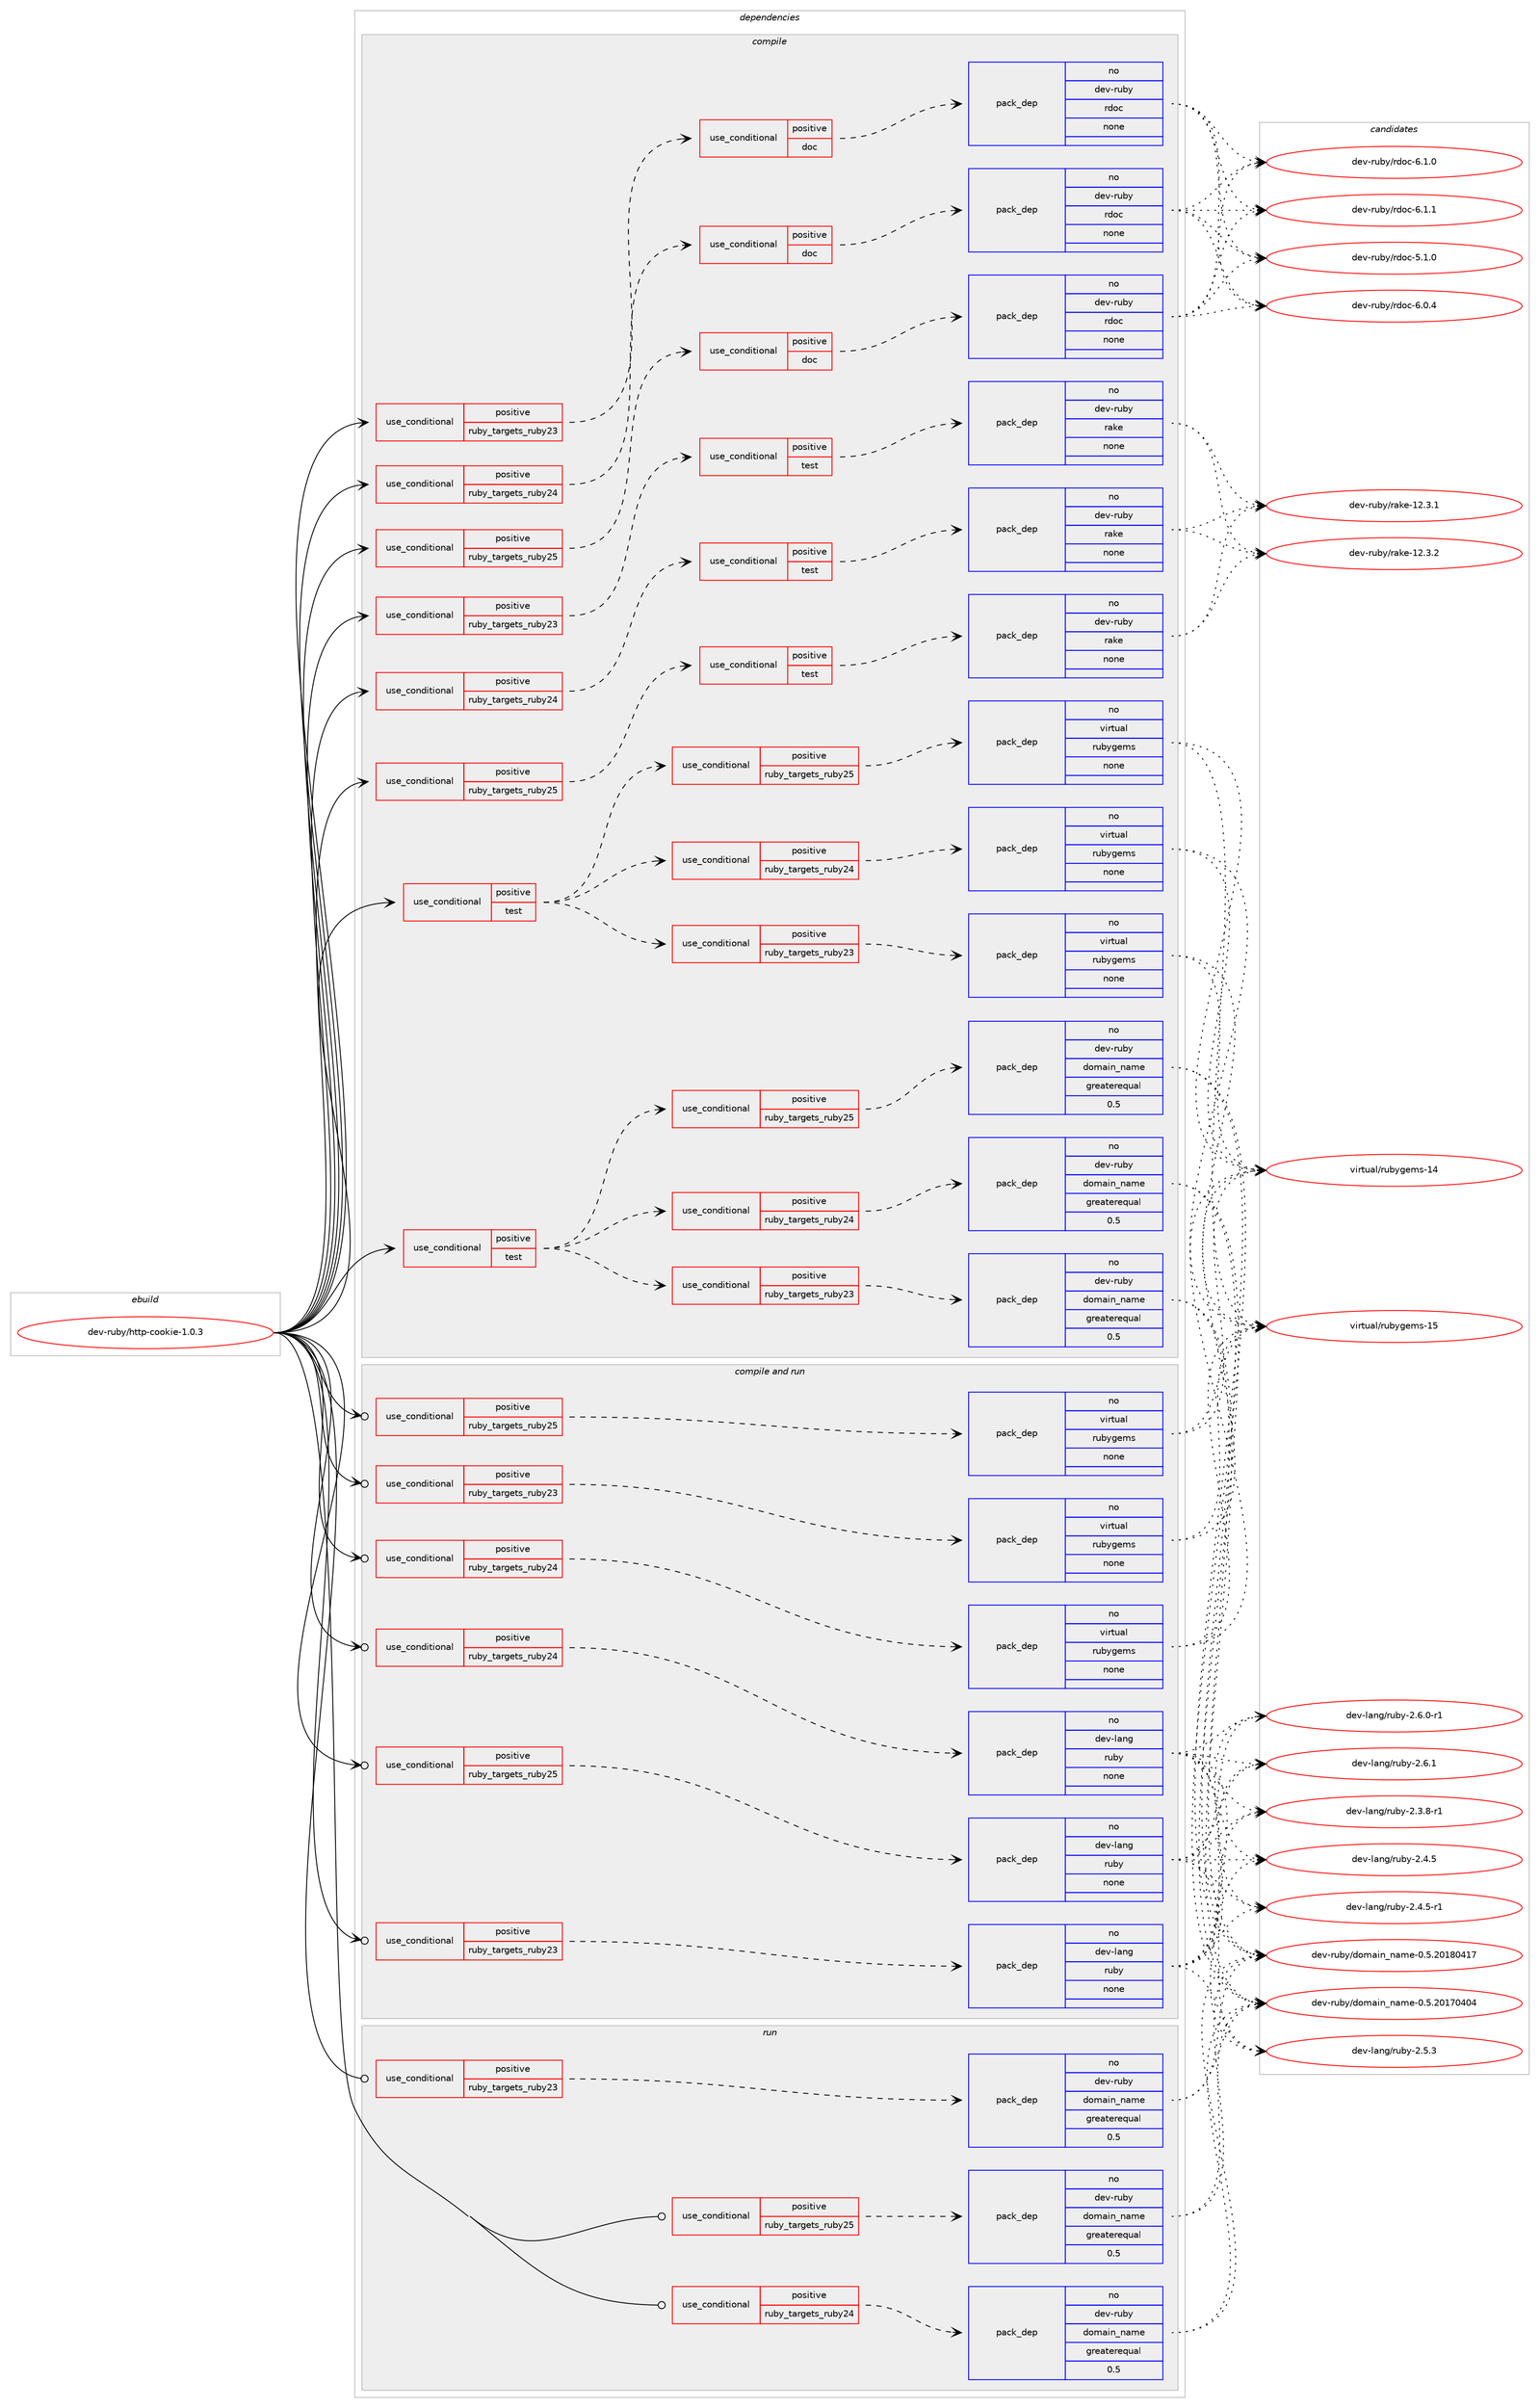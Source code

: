 digraph prolog {

# *************
# Graph options
# *************

newrank=true;
concentrate=true;
compound=true;
graph [rankdir=LR,fontname=Helvetica,fontsize=10,ranksep=1.5];#, ranksep=2.5, nodesep=0.2];
edge  [arrowhead=vee];
node  [fontname=Helvetica,fontsize=10];

# **********
# The ebuild
# **********

subgraph cluster_leftcol {
color=gray;
rank=same;
label=<<i>ebuild</i>>;
id [label="dev-ruby/http-cookie-1.0.3", color=red, width=4, href="../dev-ruby/http-cookie-1.0.3.svg"];
}

# ****************
# The dependencies
# ****************

subgraph cluster_midcol {
color=gray;
label=<<i>dependencies</i>>;
subgraph cluster_compile {
fillcolor="#eeeeee";
style=filled;
label=<<i>compile</i>>;
subgraph cond402375 {
dependency1498340 [label=<<TABLE BORDER="0" CELLBORDER="1" CELLSPACING="0" CELLPADDING="4"><TR><TD ROWSPAN="3" CELLPADDING="10">use_conditional</TD></TR><TR><TD>positive</TD></TR><TR><TD>ruby_targets_ruby23</TD></TR></TABLE>>, shape=none, color=red];
subgraph cond402376 {
dependency1498341 [label=<<TABLE BORDER="0" CELLBORDER="1" CELLSPACING="0" CELLPADDING="4"><TR><TD ROWSPAN="3" CELLPADDING="10">use_conditional</TD></TR><TR><TD>positive</TD></TR><TR><TD>doc</TD></TR></TABLE>>, shape=none, color=red];
subgraph pack1072514 {
dependency1498342 [label=<<TABLE BORDER="0" CELLBORDER="1" CELLSPACING="0" CELLPADDING="4" WIDTH="220"><TR><TD ROWSPAN="6" CELLPADDING="30">pack_dep</TD></TR><TR><TD WIDTH="110">no</TD></TR><TR><TD>dev-ruby</TD></TR><TR><TD>rdoc</TD></TR><TR><TD>none</TD></TR><TR><TD></TD></TR></TABLE>>, shape=none, color=blue];
}
dependency1498341:e -> dependency1498342:w [weight=20,style="dashed",arrowhead="vee"];
}
dependency1498340:e -> dependency1498341:w [weight=20,style="dashed",arrowhead="vee"];
}
id:e -> dependency1498340:w [weight=20,style="solid",arrowhead="vee"];
subgraph cond402377 {
dependency1498343 [label=<<TABLE BORDER="0" CELLBORDER="1" CELLSPACING="0" CELLPADDING="4"><TR><TD ROWSPAN="3" CELLPADDING="10">use_conditional</TD></TR><TR><TD>positive</TD></TR><TR><TD>ruby_targets_ruby23</TD></TR></TABLE>>, shape=none, color=red];
subgraph cond402378 {
dependency1498344 [label=<<TABLE BORDER="0" CELLBORDER="1" CELLSPACING="0" CELLPADDING="4"><TR><TD ROWSPAN="3" CELLPADDING="10">use_conditional</TD></TR><TR><TD>positive</TD></TR><TR><TD>test</TD></TR></TABLE>>, shape=none, color=red];
subgraph pack1072515 {
dependency1498345 [label=<<TABLE BORDER="0" CELLBORDER="1" CELLSPACING="0" CELLPADDING="4" WIDTH="220"><TR><TD ROWSPAN="6" CELLPADDING="30">pack_dep</TD></TR><TR><TD WIDTH="110">no</TD></TR><TR><TD>dev-ruby</TD></TR><TR><TD>rake</TD></TR><TR><TD>none</TD></TR><TR><TD></TD></TR></TABLE>>, shape=none, color=blue];
}
dependency1498344:e -> dependency1498345:w [weight=20,style="dashed",arrowhead="vee"];
}
dependency1498343:e -> dependency1498344:w [weight=20,style="dashed",arrowhead="vee"];
}
id:e -> dependency1498343:w [weight=20,style="solid",arrowhead="vee"];
subgraph cond402379 {
dependency1498346 [label=<<TABLE BORDER="0" CELLBORDER="1" CELLSPACING="0" CELLPADDING="4"><TR><TD ROWSPAN="3" CELLPADDING="10">use_conditional</TD></TR><TR><TD>positive</TD></TR><TR><TD>ruby_targets_ruby24</TD></TR></TABLE>>, shape=none, color=red];
subgraph cond402380 {
dependency1498347 [label=<<TABLE BORDER="0" CELLBORDER="1" CELLSPACING="0" CELLPADDING="4"><TR><TD ROWSPAN="3" CELLPADDING="10">use_conditional</TD></TR><TR><TD>positive</TD></TR><TR><TD>doc</TD></TR></TABLE>>, shape=none, color=red];
subgraph pack1072516 {
dependency1498348 [label=<<TABLE BORDER="0" CELLBORDER="1" CELLSPACING="0" CELLPADDING="4" WIDTH="220"><TR><TD ROWSPAN="6" CELLPADDING="30">pack_dep</TD></TR><TR><TD WIDTH="110">no</TD></TR><TR><TD>dev-ruby</TD></TR><TR><TD>rdoc</TD></TR><TR><TD>none</TD></TR><TR><TD></TD></TR></TABLE>>, shape=none, color=blue];
}
dependency1498347:e -> dependency1498348:w [weight=20,style="dashed",arrowhead="vee"];
}
dependency1498346:e -> dependency1498347:w [weight=20,style="dashed",arrowhead="vee"];
}
id:e -> dependency1498346:w [weight=20,style="solid",arrowhead="vee"];
subgraph cond402381 {
dependency1498349 [label=<<TABLE BORDER="0" CELLBORDER="1" CELLSPACING="0" CELLPADDING="4"><TR><TD ROWSPAN="3" CELLPADDING="10">use_conditional</TD></TR><TR><TD>positive</TD></TR><TR><TD>ruby_targets_ruby24</TD></TR></TABLE>>, shape=none, color=red];
subgraph cond402382 {
dependency1498350 [label=<<TABLE BORDER="0" CELLBORDER="1" CELLSPACING="0" CELLPADDING="4"><TR><TD ROWSPAN="3" CELLPADDING="10">use_conditional</TD></TR><TR><TD>positive</TD></TR><TR><TD>test</TD></TR></TABLE>>, shape=none, color=red];
subgraph pack1072517 {
dependency1498351 [label=<<TABLE BORDER="0" CELLBORDER="1" CELLSPACING="0" CELLPADDING="4" WIDTH="220"><TR><TD ROWSPAN="6" CELLPADDING="30">pack_dep</TD></TR><TR><TD WIDTH="110">no</TD></TR><TR><TD>dev-ruby</TD></TR><TR><TD>rake</TD></TR><TR><TD>none</TD></TR><TR><TD></TD></TR></TABLE>>, shape=none, color=blue];
}
dependency1498350:e -> dependency1498351:w [weight=20,style="dashed",arrowhead="vee"];
}
dependency1498349:e -> dependency1498350:w [weight=20,style="dashed",arrowhead="vee"];
}
id:e -> dependency1498349:w [weight=20,style="solid",arrowhead="vee"];
subgraph cond402383 {
dependency1498352 [label=<<TABLE BORDER="0" CELLBORDER="1" CELLSPACING="0" CELLPADDING="4"><TR><TD ROWSPAN="3" CELLPADDING="10">use_conditional</TD></TR><TR><TD>positive</TD></TR><TR><TD>ruby_targets_ruby25</TD></TR></TABLE>>, shape=none, color=red];
subgraph cond402384 {
dependency1498353 [label=<<TABLE BORDER="0" CELLBORDER="1" CELLSPACING="0" CELLPADDING="4"><TR><TD ROWSPAN="3" CELLPADDING="10">use_conditional</TD></TR><TR><TD>positive</TD></TR><TR><TD>doc</TD></TR></TABLE>>, shape=none, color=red];
subgraph pack1072518 {
dependency1498354 [label=<<TABLE BORDER="0" CELLBORDER="1" CELLSPACING="0" CELLPADDING="4" WIDTH="220"><TR><TD ROWSPAN="6" CELLPADDING="30">pack_dep</TD></TR><TR><TD WIDTH="110">no</TD></TR><TR><TD>dev-ruby</TD></TR><TR><TD>rdoc</TD></TR><TR><TD>none</TD></TR><TR><TD></TD></TR></TABLE>>, shape=none, color=blue];
}
dependency1498353:e -> dependency1498354:w [weight=20,style="dashed",arrowhead="vee"];
}
dependency1498352:e -> dependency1498353:w [weight=20,style="dashed",arrowhead="vee"];
}
id:e -> dependency1498352:w [weight=20,style="solid",arrowhead="vee"];
subgraph cond402385 {
dependency1498355 [label=<<TABLE BORDER="0" CELLBORDER="1" CELLSPACING="0" CELLPADDING="4"><TR><TD ROWSPAN="3" CELLPADDING="10">use_conditional</TD></TR><TR><TD>positive</TD></TR><TR><TD>ruby_targets_ruby25</TD></TR></TABLE>>, shape=none, color=red];
subgraph cond402386 {
dependency1498356 [label=<<TABLE BORDER="0" CELLBORDER="1" CELLSPACING="0" CELLPADDING="4"><TR><TD ROWSPAN="3" CELLPADDING="10">use_conditional</TD></TR><TR><TD>positive</TD></TR><TR><TD>test</TD></TR></TABLE>>, shape=none, color=red];
subgraph pack1072519 {
dependency1498357 [label=<<TABLE BORDER="0" CELLBORDER="1" CELLSPACING="0" CELLPADDING="4" WIDTH="220"><TR><TD ROWSPAN="6" CELLPADDING="30">pack_dep</TD></TR><TR><TD WIDTH="110">no</TD></TR><TR><TD>dev-ruby</TD></TR><TR><TD>rake</TD></TR><TR><TD>none</TD></TR><TR><TD></TD></TR></TABLE>>, shape=none, color=blue];
}
dependency1498356:e -> dependency1498357:w [weight=20,style="dashed",arrowhead="vee"];
}
dependency1498355:e -> dependency1498356:w [weight=20,style="dashed",arrowhead="vee"];
}
id:e -> dependency1498355:w [weight=20,style="solid",arrowhead="vee"];
subgraph cond402387 {
dependency1498358 [label=<<TABLE BORDER="0" CELLBORDER="1" CELLSPACING="0" CELLPADDING="4"><TR><TD ROWSPAN="3" CELLPADDING="10">use_conditional</TD></TR><TR><TD>positive</TD></TR><TR><TD>test</TD></TR></TABLE>>, shape=none, color=red];
subgraph cond402388 {
dependency1498359 [label=<<TABLE BORDER="0" CELLBORDER="1" CELLSPACING="0" CELLPADDING="4"><TR><TD ROWSPAN="3" CELLPADDING="10">use_conditional</TD></TR><TR><TD>positive</TD></TR><TR><TD>ruby_targets_ruby23</TD></TR></TABLE>>, shape=none, color=red];
subgraph pack1072520 {
dependency1498360 [label=<<TABLE BORDER="0" CELLBORDER="1" CELLSPACING="0" CELLPADDING="4" WIDTH="220"><TR><TD ROWSPAN="6" CELLPADDING="30">pack_dep</TD></TR><TR><TD WIDTH="110">no</TD></TR><TR><TD>dev-ruby</TD></TR><TR><TD>domain_name</TD></TR><TR><TD>greaterequal</TD></TR><TR><TD>0.5</TD></TR></TABLE>>, shape=none, color=blue];
}
dependency1498359:e -> dependency1498360:w [weight=20,style="dashed",arrowhead="vee"];
}
dependency1498358:e -> dependency1498359:w [weight=20,style="dashed",arrowhead="vee"];
subgraph cond402389 {
dependency1498361 [label=<<TABLE BORDER="0" CELLBORDER="1" CELLSPACING="0" CELLPADDING="4"><TR><TD ROWSPAN="3" CELLPADDING="10">use_conditional</TD></TR><TR><TD>positive</TD></TR><TR><TD>ruby_targets_ruby24</TD></TR></TABLE>>, shape=none, color=red];
subgraph pack1072521 {
dependency1498362 [label=<<TABLE BORDER="0" CELLBORDER="1" CELLSPACING="0" CELLPADDING="4" WIDTH="220"><TR><TD ROWSPAN="6" CELLPADDING="30">pack_dep</TD></TR><TR><TD WIDTH="110">no</TD></TR><TR><TD>dev-ruby</TD></TR><TR><TD>domain_name</TD></TR><TR><TD>greaterequal</TD></TR><TR><TD>0.5</TD></TR></TABLE>>, shape=none, color=blue];
}
dependency1498361:e -> dependency1498362:w [weight=20,style="dashed",arrowhead="vee"];
}
dependency1498358:e -> dependency1498361:w [weight=20,style="dashed",arrowhead="vee"];
subgraph cond402390 {
dependency1498363 [label=<<TABLE BORDER="0" CELLBORDER="1" CELLSPACING="0" CELLPADDING="4"><TR><TD ROWSPAN="3" CELLPADDING="10">use_conditional</TD></TR><TR><TD>positive</TD></TR><TR><TD>ruby_targets_ruby25</TD></TR></TABLE>>, shape=none, color=red];
subgraph pack1072522 {
dependency1498364 [label=<<TABLE BORDER="0" CELLBORDER="1" CELLSPACING="0" CELLPADDING="4" WIDTH="220"><TR><TD ROWSPAN="6" CELLPADDING="30">pack_dep</TD></TR><TR><TD WIDTH="110">no</TD></TR><TR><TD>dev-ruby</TD></TR><TR><TD>domain_name</TD></TR><TR><TD>greaterequal</TD></TR><TR><TD>0.5</TD></TR></TABLE>>, shape=none, color=blue];
}
dependency1498363:e -> dependency1498364:w [weight=20,style="dashed",arrowhead="vee"];
}
dependency1498358:e -> dependency1498363:w [weight=20,style="dashed",arrowhead="vee"];
}
id:e -> dependency1498358:w [weight=20,style="solid",arrowhead="vee"];
subgraph cond402391 {
dependency1498365 [label=<<TABLE BORDER="0" CELLBORDER="1" CELLSPACING="0" CELLPADDING="4"><TR><TD ROWSPAN="3" CELLPADDING="10">use_conditional</TD></TR><TR><TD>positive</TD></TR><TR><TD>test</TD></TR></TABLE>>, shape=none, color=red];
subgraph cond402392 {
dependency1498366 [label=<<TABLE BORDER="0" CELLBORDER="1" CELLSPACING="0" CELLPADDING="4"><TR><TD ROWSPAN="3" CELLPADDING="10">use_conditional</TD></TR><TR><TD>positive</TD></TR><TR><TD>ruby_targets_ruby23</TD></TR></TABLE>>, shape=none, color=red];
subgraph pack1072523 {
dependency1498367 [label=<<TABLE BORDER="0" CELLBORDER="1" CELLSPACING="0" CELLPADDING="4" WIDTH="220"><TR><TD ROWSPAN="6" CELLPADDING="30">pack_dep</TD></TR><TR><TD WIDTH="110">no</TD></TR><TR><TD>virtual</TD></TR><TR><TD>rubygems</TD></TR><TR><TD>none</TD></TR><TR><TD></TD></TR></TABLE>>, shape=none, color=blue];
}
dependency1498366:e -> dependency1498367:w [weight=20,style="dashed",arrowhead="vee"];
}
dependency1498365:e -> dependency1498366:w [weight=20,style="dashed",arrowhead="vee"];
subgraph cond402393 {
dependency1498368 [label=<<TABLE BORDER="0" CELLBORDER="1" CELLSPACING="0" CELLPADDING="4"><TR><TD ROWSPAN="3" CELLPADDING="10">use_conditional</TD></TR><TR><TD>positive</TD></TR><TR><TD>ruby_targets_ruby24</TD></TR></TABLE>>, shape=none, color=red];
subgraph pack1072524 {
dependency1498369 [label=<<TABLE BORDER="0" CELLBORDER="1" CELLSPACING="0" CELLPADDING="4" WIDTH="220"><TR><TD ROWSPAN="6" CELLPADDING="30">pack_dep</TD></TR><TR><TD WIDTH="110">no</TD></TR><TR><TD>virtual</TD></TR><TR><TD>rubygems</TD></TR><TR><TD>none</TD></TR><TR><TD></TD></TR></TABLE>>, shape=none, color=blue];
}
dependency1498368:e -> dependency1498369:w [weight=20,style="dashed",arrowhead="vee"];
}
dependency1498365:e -> dependency1498368:w [weight=20,style="dashed",arrowhead="vee"];
subgraph cond402394 {
dependency1498370 [label=<<TABLE BORDER="0" CELLBORDER="1" CELLSPACING="0" CELLPADDING="4"><TR><TD ROWSPAN="3" CELLPADDING="10">use_conditional</TD></TR><TR><TD>positive</TD></TR><TR><TD>ruby_targets_ruby25</TD></TR></TABLE>>, shape=none, color=red];
subgraph pack1072525 {
dependency1498371 [label=<<TABLE BORDER="0" CELLBORDER="1" CELLSPACING="0" CELLPADDING="4" WIDTH="220"><TR><TD ROWSPAN="6" CELLPADDING="30">pack_dep</TD></TR><TR><TD WIDTH="110">no</TD></TR><TR><TD>virtual</TD></TR><TR><TD>rubygems</TD></TR><TR><TD>none</TD></TR><TR><TD></TD></TR></TABLE>>, shape=none, color=blue];
}
dependency1498370:e -> dependency1498371:w [weight=20,style="dashed",arrowhead="vee"];
}
dependency1498365:e -> dependency1498370:w [weight=20,style="dashed",arrowhead="vee"];
}
id:e -> dependency1498365:w [weight=20,style="solid",arrowhead="vee"];
}
subgraph cluster_compileandrun {
fillcolor="#eeeeee";
style=filled;
label=<<i>compile and run</i>>;
subgraph cond402395 {
dependency1498372 [label=<<TABLE BORDER="0" CELLBORDER="1" CELLSPACING="0" CELLPADDING="4"><TR><TD ROWSPAN="3" CELLPADDING="10">use_conditional</TD></TR><TR><TD>positive</TD></TR><TR><TD>ruby_targets_ruby23</TD></TR></TABLE>>, shape=none, color=red];
subgraph pack1072526 {
dependency1498373 [label=<<TABLE BORDER="0" CELLBORDER="1" CELLSPACING="0" CELLPADDING="4" WIDTH="220"><TR><TD ROWSPAN="6" CELLPADDING="30">pack_dep</TD></TR><TR><TD WIDTH="110">no</TD></TR><TR><TD>dev-lang</TD></TR><TR><TD>ruby</TD></TR><TR><TD>none</TD></TR><TR><TD></TD></TR></TABLE>>, shape=none, color=blue];
}
dependency1498372:e -> dependency1498373:w [weight=20,style="dashed",arrowhead="vee"];
}
id:e -> dependency1498372:w [weight=20,style="solid",arrowhead="odotvee"];
subgraph cond402396 {
dependency1498374 [label=<<TABLE BORDER="0" CELLBORDER="1" CELLSPACING="0" CELLPADDING="4"><TR><TD ROWSPAN="3" CELLPADDING="10">use_conditional</TD></TR><TR><TD>positive</TD></TR><TR><TD>ruby_targets_ruby23</TD></TR></TABLE>>, shape=none, color=red];
subgraph pack1072527 {
dependency1498375 [label=<<TABLE BORDER="0" CELLBORDER="1" CELLSPACING="0" CELLPADDING="4" WIDTH="220"><TR><TD ROWSPAN="6" CELLPADDING="30">pack_dep</TD></TR><TR><TD WIDTH="110">no</TD></TR><TR><TD>virtual</TD></TR><TR><TD>rubygems</TD></TR><TR><TD>none</TD></TR><TR><TD></TD></TR></TABLE>>, shape=none, color=blue];
}
dependency1498374:e -> dependency1498375:w [weight=20,style="dashed",arrowhead="vee"];
}
id:e -> dependency1498374:w [weight=20,style="solid",arrowhead="odotvee"];
subgraph cond402397 {
dependency1498376 [label=<<TABLE BORDER="0" CELLBORDER="1" CELLSPACING="0" CELLPADDING="4"><TR><TD ROWSPAN="3" CELLPADDING="10">use_conditional</TD></TR><TR><TD>positive</TD></TR><TR><TD>ruby_targets_ruby24</TD></TR></TABLE>>, shape=none, color=red];
subgraph pack1072528 {
dependency1498377 [label=<<TABLE BORDER="0" CELLBORDER="1" CELLSPACING="0" CELLPADDING="4" WIDTH="220"><TR><TD ROWSPAN="6" CELLPADDING="30">pack_dep</TD></TR><TR><TD WIDTH="110">no</TD></TR><TR><TD>dev-lang</TD></TR><TR><TD>ruby</TD></TR><TR><TD>none</TD></TR><TR><TD></TD></TR></TABLE>>, shape=none, color=blue];
}
dependency1498376:e -> dependency1498377:w [weight=20,style="dashed",arrowhead="vee"];
}
id:e -> dependency1498376:w [weight=20,style="solid",arrowhead="odotvee"];
subgraph cond402398 {
dependency1498378 [label=<<TABLE BORDER="0" CELLBORDER="1" CELLSPACING="0" CELLPADDING="4"><TR><TD ROWSPAN="3" CELLPADDING="10">use_conditional</TD></TR><TR><TD>positive</TD></TR><TR><TD>ruby_targets_ruby24</TD></TR></TABLE>>, shape=none, color=red];
subgraph pack1072529 {
dependency1498379 [label=<<TABLE BORDER="0" CELLBORDER="1" CELLSPACING="0" CELLPADDING="4" WIDTH="220"><TR><TD ROWSPAN="6" CELLPADDING="30">pack_dep</TD></TR><TR><TD WIDTH="110">no</TD></TR><TR><TD>virtual</TD></TR><TR><TD>rubygems</TD></TR><TR><TD>none</TD></TR><TR><TD></TD></TR></TABLE>>, shape=none, color=blue];
}
dependency1498378:e -> dependency1498379:w [weight=20,style="dashed",arrowhead="vee"];
}
id:e -> dependency1498378:w [weight=20,style="solid",arrowhead="odotvee"];
subgraph cond402399 {
dependency1498380 [label=<<TABLE BORDER="0" CELLBORDER="1" CELLSPACING="0" CELLPADDING="4"><TR><TD ROWSPAN="3" CELLPADDING="10">use_conditional</TD></TR><TR><TD>positive</TD></TR><TR><TD>ruby_targets_ruby25</TD></TR></TABLE>>, shape=none, color=red];
subgraph pack1072530 {
dependency1498381 [label=<<TABLE BORDER="0" CELLBORDER="1" CELLSPACING="0" CELLPADDING="4" WIDTH="220"><TR><TD ROWSPAN="6" CELLPADDING="30">pack_dep</TD></TR><TR><TD WIDTH="110">no</TD></TR><TR><TD>dev-lang</TD></TR><TR><TD>ruby</TD></TR><TR><TD>none</TD></TR><TR><TD></TD></TR></TABLE>>, shape=none, color=blue];
}
dependency1498380:e -> dependency1498381:w [weight=20,style="dashed",arrowhead="vee"];
}
id:e -> dependency1498380:w [weight=20,style="solid",arrowhead="odotvee"];
subgraph cond402400 {
dependency1498382 [label=<<TABLE BORDER="0" CELLBORDER="1" CELLSPACING="0" CELLPADDING="4"><TR><TD ROWSPAN="3" CELLPADDING="10">use_conditional</TD></TR><TR><TD>positive</TD></TR><TR><TD>ruby_targets_ruby25</TD></TR></TABLE>>, shape=none, color=red];
subgraph pack1072531 {
dependency1498383 [label=<<TABLE BORDER="0" CELLBORDER="1" CELLSPACING="0" CELLPADDING="4" WIDTH="220"><TR><TD ROWSPAN="6" CELLPADDING="30">pack_dep</TD></TR><TR><TD WIDTH="110">no</TD></TR><TR><TD>virtual</TD></TR><TR><TD>rubygems</TD></TR><TR><TD>none</TD></TR><TR><TD></TD></TR></TABLE>>, shape=none, color=blue];
}
dependency1498382:e -> dependency1498383:w [weight=20,style="dashed",arrowhead="vee"];
}
id:e -> dependency1498382:w [weight=20,style="solid",arrowhead="odotvee"];
}
subgraph cluster_run {
fillcolor="#eeeeee";
style=filled;
label=<<i>run</i>>;
subgraph cond402401 {
dependency1498384 [label=<<TABLE BORDER="0" CELLBORDER="1" CELLSPACING="0" CELLPADDING="4"><TR><TD ROWSPAN="3" CELLPADDING="10">use_conditional</TD></TR><TR><TD>positive</TD></TR><TR><TD>ruby_targets_ruby23</TD></TR></TABLE>>, shape=none, color=red];
subgraph pack1072532 {
dependency1498385 [label=<<TABLE BORDER="0" CELLBORDER="1" CELLSPACING="0" CELLPADDING="4" WIDTH="220"><TR><TD ROWSPAN="6" CELLPADDING="30">pack_dep</TD></TR><TR><TD WIDTH="110">no</TD></TR><TR><TD>dev-ruby</TD></TR><TR><TD>domain_name</TD></TR><TR><TD>greaterequal</TD></TR><TR><TD>0.5</TD></TR></TABLE>>, shape=none, color=blue];
}
dependency1498384:e -> dependency1498385:w [weight=20,style="dashed",arrowhead="vee"];
}
id:e -> dependency1498384:w [weight=20,style="solid",arrowhead="odot"];
subgraph cond402402 {
dependency1498386 [label=<<TABLE BORDER="0" CELLBORDER="1" CELLSPACING="0" CELLPADDING="4"><TR><TD ROWSPAN="3" CELLPADDING="10">use_conditional</TD></TR><TR><TD>positive</TD></TR><TR><TD>ruby_targets_ruby24</TD></TR></TABLE>>, shape=none, color=red];
subgraph pack1072533 {
dependency1498387 [label=<<TABLE BORDER="0" CELLBORDER="1" CELLSPACING="0" CELLPADDING="4" WIDTH="220"><TR><TD ROWSPAN="6" CELLPADDING="30">pack_dep</TD></TR><TR><TD WIDTH="110">no</TD></TR><TR><TD>dev-ruby</TD></TR><TR><TD>domain_name</TD></TR><TR><TD>greaterequal</TD></TR><TR><TD>0.5</TD></TR></TABLE>>, shape=none, color=blue];
}
dependency1498386:e -> dependency1498387:w [weight=20,style="dashed",arrowhead="vee"];
}
id:e -> dependency1498386:w [weight=20,style="solid",arrowhead="odot"];
subgraph cond402403 {
dependency1498388 [label=<<TABLE BORDER="0" CELLBORDER="1" CELLSPACING="0" CELLPADDING="4"><TR><TD ROWSPAN="3" CELLPADDING="10">use_conditional</TD></TR><TR><TD>positive</TD></TR><TR><TD>ruby_targets_ruby25</TD></TR></TABLE>>, shape=none, color=red];
subgraph pack1072534 {
dependency1498389 [label=<<TABLE BORDER="0" CELLBORDER="1" CELLSPACING="0" CELLPADDING="4" WIDTH="220"><TR><TD ROWSPAN="6" CELLPADDING="30">pack_dep</TD></TR><TR><TD WIDTH="110">no</TD></TR><TR><TD>dev-ruby</TD></TR><TR><TD>domain_name</TD></TR><TR><TD>greaterequal</TD></TR><TR><TD>0.5</TD></TR></TABLE>>, shape=none, color=blue];
}
dependency1498388:e -> dependency1498389:w [weight=20,style="dashed",arrowhead="vee"];
}
id:e -> dependency1498388:w [weight=20,style="solid",arrowhead="odot"];
}
}

# **************
# The candidates
# **************

subgraph cluster_choices {
rank=same;
color=gray;
label=<<i>candidates</i>>;

subgraph choice1072514 {
color=black;
nodesep=1;
choice10010111845114117981214711410011199455346494648 [label="dev-ruby/rdoc-5.1.0", color=red, width=4,href="../dev-ruby/rdoc-5.1.0.svg"];
choice10010111845114117981214711410011199455446484652 [label="dev-ruby/rdoc-6.0.4", color=red, width=4,href="../dev-ruby/rdoc-6.0.4.svg"];
choice10010111845114117981214711410011199455446494648 [label="dev-ruby/rdoc-6.1.0", color=red, width=4,href="../dev-ruby/rdoc-6.1.0.svg"];
choice10010111845114117981214711410011199455446494649 [label="dev-ruby/rdoc-6.1.1", color=red, width=4,href="../dev-ruby/rdoc-6.1.1.svg"];
dependency1498342:e -> choice10010111845114117981214711410011199455346494648:w [style=dotted,weight="100"];
dependency1498342:e -> choice10010111845114117981214711410011199455446484652:w [style=dotted,weight="100"];
dependency1498342:e -> choice10010111845114117981214711410011199455446494648:w [style=dotted,weight="100"];
dependency1498342:e -> choice10010111845114117981214711410011199455446494649:w [style=dotted,weight="100"];
}
subgraph choice1072515 {
color=black;
nodesep=1;
choice1001011184511411798121471149710710145495046514649 [label="dev-ruby/rake-12.3.1", color=red, width=4,href="../dev-ruby/rake-12.3.1.svg"];
choice1001011184511411798121471149710710145495046514650 [label="dev-ruby/rake-12.3.2", color=red, width=4,href="../dev-ruby/rake-12.3.2.svg"];
dependency1498345:e -> choice1001011184511411798121471149710710145495046514649:w [style=dotted,weight="100"];
dependency1498345:e -> choice1001011184511411798121471149710710145495046514650:w [style=dotted,weight="100"];
}
subgraph choice1072516 {
color=black;
nodesep=1;
choice10010111845114117981214711410011199455346494648 [label="dev-ruby/rdoc-5.1.0", color=red, width=4,href="../dev-ruby/rdoc-5.1.0.svg"];
choice10010111845114117981214711410011199455446484652 [label="dev-ruby/rdoc-6.0.4", color=red, width=4,href="../dev-ruby/rdoc-6.0.4.svg"];
choice10010111845114117981214711410011199455446494648 [label="dev-ruby/rdoc-6.1.0", color=red, width=4,href="../dev-ruby/rdoc-6.1.0.svg"];
choice10010111845114117981214711410011199455446494649 [label="dev-ruby/rdoc-6.1.1", color=red, width=4,href="../dev-ruby/rdoc-6.1.1.svg"];
dependency1498348:e -> choice10010111845114117981214711410011199455346494648:w [style=dotted,weight="100"];
dependency1498348:e -> choice10010111845114117981214711410011199455446484652:w [style=dotted,weight="100"];
dependency1498348:e -> choice10010111845114117981214711410011199455446494648:w [style=dotted,weight="100"];
dependency1498348:e -> choice10010111845114117981214711410011199455446494649:w [style=dotted,weight="100"];
}
subgraph choice1072517 {
color=black;
nodesep=1;
choice1001011184511411798121471149710710145495046514649 [label="dev-ruby/rake-12.3.1", color=red, width=4,href="../dev-ruby/rake-12.3.1.svg"];
choice1001011184511411798121471149710710145495046514650 [label="dev-ruby/rake-12.3.2", color=red, width=4,href="../dev-ruby/rake-12.3.2.svg"];
dependency1498351:e -> choice1001011184511411798121471149710710145495046514649:w [style=dotted,weight="100"];
dependency1498351:e -> choice1001011184511411798121471149710710145495046514650:w [style=dotted,weight="100"];
}
subgraph choice1072518 {
color=black;
nodesep=1;
choice10010111845114117981214711410011199455346494648 [label="dev-ruby/rdoc-5.1.0", color=red, width=4,href="../dev-ruby/rdoc-5.1.0.svg"];
choice10010111845114117981214711410011199455446484652 [label="dev-ruby/rdoc-6.0.4", color=red, width=4,href="../dev-ruby/rdoc-6.0.4.svg"];
choice10010111845114117981214711410011199455446494648 [label="dev-ruby/rdoc-6.1.0", color=red, width=4,href="../dev-ruby/rdoc-6.1.0.svg"];
choice10010111845114117981214711410011199455446494649 [label="dev-ruby/rdoc-6.1.1", color=red, width=4,href="../dev-ruby/rdoc-6.1.1.svg"];
dependency1498354:e -> choice10010111845114117981214711410011199455346494648:w [style=dotted,weight="100"];
dependency1498354:e -> choice10010111845114117981214711410011199455446484652:w [style=dotted,weight="100"];
dependency1498354:e -> choice10010111845114117981214711410011199455446494648:w [style=dotted,weight="100"];
dependency1498354:e -> choice10010111845114117981214711410011199455446494649:w [style=dotted,weight="100"];
}
subgraph choice1072519 {
color=black;
nodesep=1;
choice1001011184511411798121471149710710145495046514649 [label="dev-ruby/rake-12.3.1", color=red, width=4,href="../dev-ruby/rake-12.3.1.svg"];
choice1001011184511411798121471149710710145495046514650 [label="dev-ruby/rake-12.3.2", color=red, width=4,href="../dev-ruby/rake-12.3.2.svg"];
dependency1498357:e -> choice1001011184511411798121471149710710145495046514649:w [style=dotted,weight="100"];
dependency1498357:e -> choice1001011184511411798121471149710710145495046514650:w [style=dotted,weight="100"];
}
subgraph choice1072520 {
color=black;
nodesep=1;
choice10010111845114117981214710011110997105110951109710910145484653465048495548524852 [label="dev-ruby/domain_name-0.5.20170404", color=red, width=4,href="../dev-ruby/domain_name-0.5.20170404.svg"];
choice10010111845114117981214710011110997105110951109710910145484653465048495648524955 [label="dev-ruby/domain_name-0.5.20180417", color=red, width=4,href="../dev-ruby/domain_name-0.5.20180417.svg"];
dependency1498360:e -> choice10010111845114117981214710011110997105110951109710910145484653465048495548524852:w [style=dotted,weight="100"];
dependency1498360:e -> choice10010111845114117981214710011110997105110951109710910145484653465048495648524955:w [style=dotted,weight="100"];
}
subgraph choice1072521 {
color=black;
nodesep=1;
choice10010111845114117981214710011110997105110951109710910145484653465048495548524852 [label="dev-ruby/domain_name-0.5.20170404", color=red, width=4,href="../dev-ruby/domain_name-0.5.20170404.svg"];
choice10010111845114117981214710011110997105110951109710910145484653465048495648524955 [label="dev-ruby/domain_name-0.5.20180417", color=red, width=4,href="../dev-ruby/domain_name-0.5.20180417.svg"];
dependency1498362:e -> choice10010111845114117981214710011110997105110951109710910145484653465048495548524852:w [style=dotted,weight="100"];
dependency1498362:e -> choice10010111845114117981214710011110997105110951109710910145484653465048495648524955:w [style=dotted,weight="100"];
}
subgraph choice1072522 {
color=black;
nodesep=1;
choice10010111845114117981214710011110997105110951109710910145484653465048495548524852 [label="dev-ruby/domain_name-0.5.20170404", color=red, width=4,href="../dev-ruby/domain_name-0.5.20170404.svg"];
choice10010111845114117981214710011110997105110951109710910145484653465048495648524955 [label="dev-ruby/domain_name-0.5.20180417", color=red, width=4,href="../dev-ruby/domain_name-0.5.20180417.svg"];
dependency1498364:e -> choice10010111845114117981214710011110997105110951109710910145484653465048495548524852:w [style=dotted,weight="100"];
dependency1498364:e -> choice10010111845114117981214710011110997105110951109710910145484653465048495648524955:w [style=dotted,weight="100"];
}
subgraph choice1072523 {
color=black;
nodesep=1;
choice118105114116117971084711411798121103101109115454952 [label="virtual/rubygems-14", color=red, width=4,href="../virtual/rubygems-14.svg"];
choice118105114116117971084711411798121103101109115454953 [label="virtual/rubygems-15", color=red, width=4,href="../virtual/rubygems-15.svg"];
dependency1498367:e -> choice118105114116117971084711411798121103101109115454952:w [style=dotted,weight="100"];
dependency1498367:e -> choice118105114116117971084711411798121103101109115454953:w [style=dotted,weight="100"];
}
subgraph choice1072524 {
color=black;
nodesep=1;
choice118105114116117971084711411798121103101109115454952 [label="virtual/rubygems-14", color=red, width=4,href="../virtual/rubygems-14.svg"];
choice118105114116117971084711411798121103101109115454953 [label="virtual/rubygems-15", color=red, width=4,href="../virtual/rubygems-15.svg"];
dependency1498369:e -> choice118105114116117971084711411798121103101109115454952:w [style=dotted,weight="100"];
dependency1498369:e -> choice118105114116117971084711411798121103101109115454953:w [style=dotted,weight="100"];
}
subgraph choice1072525 {
color=black;
nodesep=1;
choice118105114116117971084711411798121103101109115454952 [label="virtual/rubygems-14", color=red, width=4,href="../virtual/rubygems-14.svg"];
choice118105114116117971084711411798121103101109115454953 [label="virtual/rubygems-15", color=red, width=4,href="../virtual/rubygems-15.svg"];
dependency1498371:e -> choice118105114116117971084711411798121103101109115454952:w [style=dotted,weight="100"];
dependency1498371:e -> choice118105114116117971084711411798121103101109115454953:w [style=dotted,weight="100"];
}
subgraph choice1072526 {
color=black;
nodesep=1;
choice100101118451089711010347114117981214550465146564511449 [label="dev-lang/ruby-2.3.8-r1", color=red, width=4,href="../dev-lang/ruby-2.3.8-r1.svg"];
choice10010111845108971101034711411798121455046524653 [label="dev-lang/ruby-2.4.5", color=red, width=4,href="../dev-lang/ruby-2.4.5.svg"];
choice100101118451089711010347114117981214550465246534511449 [label="dev-lang/ruby-2.4.5-r1", color=red, width=4,href="../dev-lang/ruby-2.4.5-r1.svg"];
choice10010111845108971101034711411798121455046534651 [label="dev-lang/ruby-2.5.3", color=red, width=4,href="../dev-lang/ruby-2.5.3.svg"];
choice100101118451089711010347114117981214550465446484511449 [label="dev-lang/ruby-2.6.0-r1", color=red, width=4,href="../dev-lang/ruby-2.6.0-r1.svg"];
choice10010111845108971101034711411798121455046544649 [label="dev-lang/ruby-2.6.1", color=red, width=4,href="../dev-lang/ruby-2.6.1.svg"];
dependency1498373:e -> choice100101118451089711010347114117981214550465146564511449:w [style=dotted,weight="100"];
dependency1498373:e -> choice10010111845108971101034711411798121455046524653:w [style=dotted,weight="100"];
dependency1498373:e -> choice100101118451089711010347114117981214550465246534511449:w [style=dotted,weight="100"];
dependency1498373:e -> choice10010111845108971101034711411798121455046534651:w [style=dotted,weight="100"];
dependency1498373:e -> choice100101118451089711010347114117981214550465446484511449:w [style=dotted,weight="100"];
dependency1498373:e -> choice10010111845108971101034711411798121455046544649:w [style=dotted,weight="100"];
}
subgraph choice1072527 {
color=black;
nodesep=1;
choice118105114116117971084711411798121103101109115454952 [label="virtual/rubygems-14", color=red, width=4,href="../virtual/rubygems-14.svg"];
choice118105114116117971084711411798121103101109115454953 [label="virtual/rubygems-15", color=red, width=4,href="../virtual/rubygems-15.svg"];
dependency1498375:e -> choice118105114116117971084711411798121103101109115454952:w [style=dotted,weight="100"];
dependency1498375:e -> choice118105114116117971084711411798121103101109115454953:w [style=dotted,weight="100"];
}
subgraph choice1072528 {
color=black;
nodesep=1;
choice100101118451089711010347114117981214550465146564511449 [label="dev-lang/ruby-2.3.8-r1", color=red, width=4,href="../dev-lang/ruby-2.3.8-r1.svg"];
choice10010111845108971101034711411798121455046524653 [label="dev-lang/ruby-2.4.5", color=red, width=4,href="../dev-lang/ruby-2.4.5.svg"];
choice100101118451089711010347114117981214550465246534511449 [label="dev-lang/ruby-2.4.5-r1", color=red, width=4,href="../dev-lang/ruby-2.4.5-r1.svg"];
choice10010111845108971101034711411798121455046534651 [label="dev-lang/ruby-2.5.3", color=red, width=4,href="../dev-lang/ruby-2.5.3.svg"];
choice100101118451089711010347114117981214550465446484511449 [label="dev-lang/ruby-2.6.0-r1", color=red, width=4,href="../dev-lang/ruby-2.6.0-r1.svg"];
choice10010111845108971101034711411798121455046544649 [label="dev-lang/ruby-2.6.1", color=red, width=4,href="../dev-lang/ruby-2.6.1.svg"];
dependency1498377:e -> choice100101118451089711010347114117981214550465146564511449:w [style=dotted,weight="100"];
dependency1498377:e -> choice10010111845108971101034711411798121455046524653:w [style=dotted,weight="100"];
dependency1498377:e -> choice100101118451089711010347114117981214550465246534511449:w [style=dotted,weight="100"];
dependency1498377:e -> choice10010111845108971101034711411798121455046534651:w [style=dotted,weight="100"];
dependency1498377:e -> choice100101118451089711010347114117981214550465446484511449:w [style=dotted,weight="100"];
dependency1498377:e -> choice10010111845108971101034711411798121455046544649:w [style=dotted,weight="100"];
}
subgraph choice1072529 {
color=black;
nodesep=1;
choice118105114116117971084711411798121103101109115454952 [label="virtual/rubygems-14", color=red, width=4,href="../virtual/rubygems-14.svg"];
choice118105114116117971084711411798121103101109115454953 [label="virtual/rubygems-15", color=red, width=4,href="../virtual/rubygems-15.svg"];
dependency1498379:e -> choice118105114116117971084711411798121103101109115454952:w [style=dotted,weight="100"];
dependency1498379:e -> choice118105114116117971084711411798121103101109115454953:w [style=dotted,weight="100"];
}
subgraph choice1072530 {
color=black;
nodesep=1;
choice100101118451089711010347114117981214550465146564511449 [label="dev-lang/ruby-2.3.8-r1", color=red, width=4,href="../dev-lang/ruby-2.3.8-r1.svg"];
choice10010111845108971101034711411798121455046524653 [label="dev-lang/ruby-2.4.5", color=red, width=4,href="../dev-lang/ruby-2.4.5.svg"];
choice100101118451089711010347114117981214550465246534511449 [label="dev-lang/ruby-2.4.5-r1", color=red, width=4,href="../dev-lang/ruby-2.4.5-r1.svg"];
choice10010111845108971101034711411798121455046534651 [label="dev-lang/ruby-2.5.3", color=red, width=4,href="../dev-lang/ruby-2.5.3.svg"];
choice100101118451089711010347114117981214550465446484511449 [label="dev-lang/ruby-2.6.0-r1", color=red, width=4,href="../dev-lang/ruby-2.6.0-r1.svg"];
choice10010111845108971101034711411798121455046544649 [label="dev-lang/ruby-2.6.1", color=red, width=4,href="../dev-lang/ruby-2.6.1.svg"];
dependency1498381:e -> choice100101118451089711010347114117981214550465146564511449:w [style=dotted,weight="100"];
dependency1498381:e -> choice10010111845108971101034711411798121455046524653:w [style=dotted,weight="100"];
dependency1498381:e -> choice100101118451089711010347114117981214550465246534511449:w [style=dotted,weight="100"];
dependency1498381:e -> choice10010111845108971101034711411798121455046534651:w [style=dotted,weight="100"];
dependency1498381:e -> choice100101118451089711010347114117981214550465446484511449:w [style=dotted,weight="100"];
dependency1498381:e -> choice10010111845108971101034711411798121455046544649:w [style=dotted,weight="100"];
}
subgraph choice1072531 {
color=black;
nodesep=1;
choice118105114116117971084711411798121103101109115454952 [label="virtual/rubygems-14", color=red, width=4,href="../virtual/rubygems-14.svg"];
choice118105114116117971084711411798121103101109115454953 [label="virtual/rubygems-15", color=red, width=4,href="../virtual/rubygems-15.svg"];
dependency1498383:e -> choice118105114116117971084711411798121103101109115454952:w [style=dotted,weight="100"];
dependency1498383:e -> choice118105114116117971084711411798121103101109115454953:w [style=dotted,weight="100"];
}
subgraph choice1072532 {
color=black;
nodesep=1;
choice10010111845114117981214710011110997105110951109710910145484653465048495548524852 [label="dev-ruby/domain_name-0.5.20170404", color=red, width=4,href="../dev-ruby/domain_name-0.5.20170404.svg"];
choice10010111845114117981214710011110997105110951109710910145484653465048495648524955 [label="dev-ruby/domain_name-0.5.20180417", color=red, width=4,href="../dev-ruby/domain_name-0.5.20180417.svg"];
dependency1498385:e -> choice10010111845114117981214710011110997105110951109710910145484653465048495548524852:w [style=dotted,weight="100"];
dependency1498385:e -> choice10010111845114117981214710011110997105110951109710910145484653465048495648524955:w [style=dotted,weight="100"];
}
subgraph choice1072533 {
color=black;
nodesep=1;
choice10010111845114117981214710011110997105110951109710910145484653465048495548524852 [label="dev-ruby/domain_name-0.5.20170404", color=red, width=4,href="../dev-ruby/domain_name-0.5.20170404.svg"];
choice10010111845114117981214710011110997105110951109710910145484653465048495648524955 [label="dev-ruby/domain_name-0.5.20180417", color=red, width=4,href="../dev-ruby/domain_name-0.5.20180417.svg"];
dependency1498387:e -> choice10010111845114117981214710011110997105110951109710910145484653465048495548524852:w [style=dotted,weight="100"];
dependency1498387:e -> choice10010111845114117981214710011110997105110951109710910145484653465048495648524955:w [style=dotted,weight="100"];
}
subgraph choice1072534 {
color=black;
nodesep=1;
choice10010111845114117981214710011110997105110951109710910145484653465048495548524852 [label="dev-ruby/domain_name-0.5.20170404", color=red, width=4,href="../dev-ruby/domain_name-0.5.20170404.svg"];
choice10010111845114117981214710011110997105110951109710910145484653465048495648524955 [label="dev-ruby/domain_name-0.5.20180417", color=red, width=4,href="../dev-ruby/domain_name-0.5.20180417.svg"];
dependency1498389:e -> choice10010111845114117981214710011110997105110951109710910145484653465048495548524852:w [style=dotted,weight="100"];
dependency1498389:e -> choice10010111845114117981214710011110997105110951109710910145484653465048495648524955:w [style=dotted,weight="100"];
}
}

}
